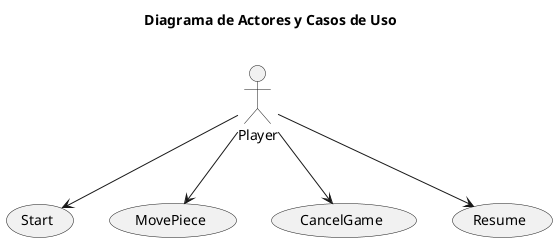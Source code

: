 @startuml
title Diagrama de Actores y Casos de Uso \n
actor Player
Player --> (Start)
Player --> (MovePiece)
Player --> (CancelGame)
Player --> (Resume)
@enduml